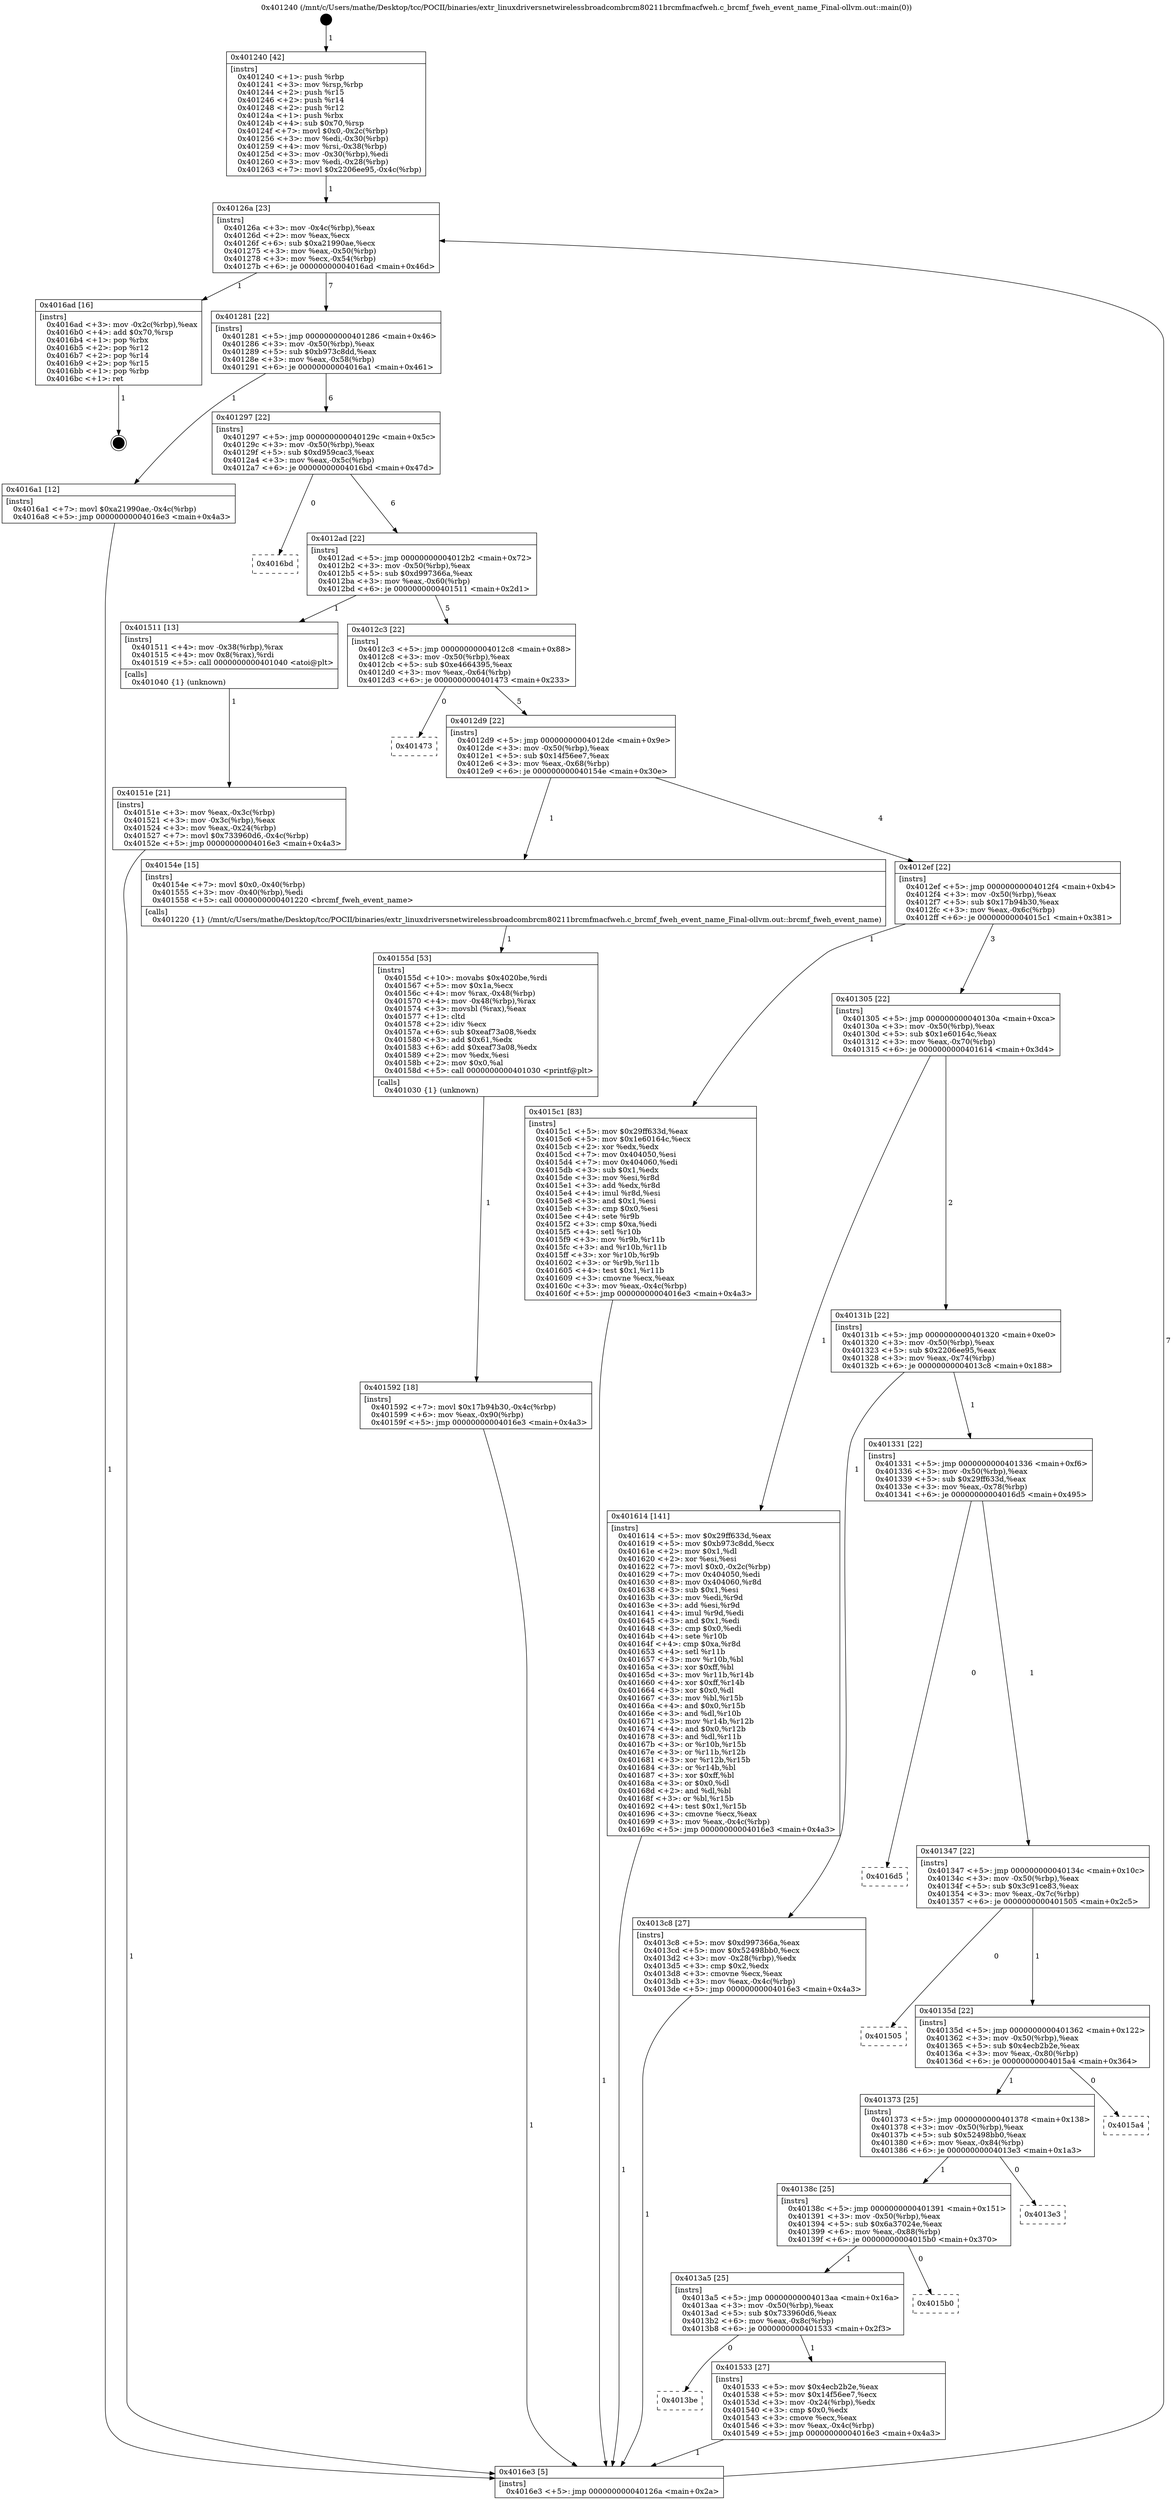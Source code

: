 digraph "0x401240" {
  label = "0x401240 (/mnt/c/Users/mathe/Desktop/tcc/POCII/binaries/extr_linuxdriversnetwirelessbroadcombrcm80211brcmfmacfweh.c_brcmf_fweh_event_name_Final-ollvm.out::main(0))"
  labelloc = "t"
  node[shape=record]

  Entry [label="",width=0.3,height=0.3,shape=circle,fillcolor=black,style=filled]
  "0x40126a" [label="{
     0x40126a [23]\l
     | [instrs]\l
     &nbsp;&nbsp;0x40126a \<+3\>: mov -0x4c(%rbp),%eax\l
     &nbsp;&nbsp;0x40126d \<+2\>: mov %eax,%ecx\l
     &nbsp;&nbsp;0x40126f \<+6\>: sub $0xa21990ae,%ecx\l
     &nbsp;&nbsp;0x401275 \<+3\>: mov %eax,-0x50(%rbp)\l
     &nbsp;&nbsp;0x401278 \<+3\>: mov %ecx,-0x54(%rbp)\l
     &nbsp;&nbsp;0x40127b \<+6\>: je 00000000004016ad \<main+0x46d\>\l
  }"]
  "0x4016ad" [label="{
     0x4016ad [16]\l
     | [instrs]\l
     &nbsp;&nbsp;0x4016ad \<+3\>: mov -0x2c(%rbp),%eax\l
     &nbsp;&nbsp;0x4016b0 \<+4\>: add $0x70,%rsp\l
     &nbsp;&nbsp;0x4016b4 \<+1\>: pop %rbx\l
     &nbsp;&nbsp;0x4016b5 \<+2\>: pop %r12\l
     &nbsp;&nbsp;0x4016b7 \<+2\>: pop %r14\l
     &nbsp;&nbsp;0x4016b9 \<+2\>: pop %r15\l
     &nbsp;&nbsp;0x4016bb \<+1\>: pop %rbp\l
     &nbsp;&nbsp;0x4016bc \<+1\>: ret\l
  }"]
  "0x401281" [label="{
     0x401281 [22]\l
     | [instrs]\l
     &nbsp;&nbsp;0x401281 \<+5\>: jmp 0000000000401286 \<main+0x46\>\l
     &nbsp;&nbsp;0x401286 \<+3\>: mov -0x50(%rbp),%eax\l
     &nbsp;&nbsp;0x401289 \<+5\>: sub $0xb973c8dd,%eax\l
     &nbsp;&nbsp;0x40128e \<+3\>: mov %eax,-0x58(%rbp)\l
     &nbsp;&nbsp;0x401291 \<+6\>: je 00000000004016a1 \<main+0x461\>\l
  }"]
  Exit [label="",width=0.3,height=0.3,shape=circle,fillcolor=black,style=filled,peripheries=2]
  "0x4016a1" [label="{
     0x4016a1 [12]\l
     | [instrs]\l
     &nbsp;&nbsp;0x4016a1 \<+7\>: movl $0xa21990ae,-0x4c(%rbp)\l
     &nbsp;&nbsp;0x4016a8 \<+5\>: jmp 00000000004016e3 \<main+0x4a3\>\l
  }"]
  "0x401297" [label="{
     0x401297 [22]\l
     | [instrs]\l
     &nbsp;&nbsp;0x401297 \<+5\>: jmp 000000000040129c \<main+0x5c\>\l
     &nbsp;&nbsp;0x40129c \<+3\>: mov -0x50(%rbp),%eax\l
     &nbsp;&nbsp;0x40129f \<+5\>: sub $0xd959cac3,%eax\l
     &nbsp;&nbsp;0x4012a4 \<+3\>: mov %eax,-0x5c(%rbp)\l
     &nbsp;&nbsp;0x4012a7 \<+6\>: je 00000000004016bd \<main+0x47d\>\l
  }"]
  "0x401592" [label="{
     0x401592 [18]\l
     | [instrs]\l
     &nbsp;&nbsp;0x401592 \<+7\>: movl $0x17b94b30,-0x4c(%rbp)\l
     &nbsp;&nbsp;0x401599 \<+6\>: mov %eax,-0x90(%rbp)\l
     &nbsp;&nbsp;0x40159f \<+5\>: jmp 00000000004016e3 \<main+0x4a3\>\l
  }"]
  "0x4016bd" [label="{
     0x4016bd\l
  }", style=dashed]
  "0x4012ad" [label="{
     0x4012ad [22]\l
     | [instrs]\l
     &nbsp;&nbsp;0x4012ad \<+5\>: jmp 00000000004012b2 \<main+0x72\>\l
     &nbsp;&nbsp;0x4012b2 \<+3\>: mov -0x50(%rbp),%eax\l
     &nbsp;&nbsp;0x4012b5 \<+5\>: sub $0xd997366a,%eax\l
     &nbsp;&nbsp;0x4012ba \<+3\>: mov %eax,-0x60(%rbp)\l
     &nbsp;&nbsp;0x4012bd \<+6\>: je 0000000000401511 \<main+0x2d1\>\l
  }"]
  "0x40155d" [label="{
     0x40155d [53]\l
     | [instrs]\l
     &nbsp;&nbsp;0x40155d \<+10\>: movabs $0x4020be,%rdi\l
     &nbsp;&nbsp;0x401567 \<+5\>: mov $0x1a,%ecx\l
     &nbsp;&nbsp;0x40156c \<+4\>: mov %rax,-0x48(%rbp)\l
     &nbsp;&nbsp;0x401570 \<+4\>: mov -0x48(%rbp),%rax\l
     &nbsp;&nbsp;0x401574 \<+3\>: movsbl (%rax),%eax\l
     &nbsp;&nbsp;0x401577 \<+1\>: cltd\l
     &nbsp;&nbsp;0x401578 \<+2\>: idiv %ecx\l
     &nbsp;&nbsp;0x40157a \<+6\>: sub $0xeaf73a08,%edx\l
     &nbsp;&nbsp;0x401580 \<+3\>: add $0x61,%edx\l
     &nbsp;&nbsp;0x401583 \<+6\>: add $0xeaf73a08,%edx\l
     &nbsp;&nbsp;0x401589 \<+2\>: mov %edx,%esi\l
     &nbsp;&nbsp;0x40158b \<+2\>: mov $0x0,%al\l
     &nbsp;&nbsp;0x40158d \<+5\>: call 0000000000401030 \<printf@plt\>\l
     | [calls]\l
     &nbsp;&nbsp;0x401030 \{1\} (unknown)\l
  }"]
  "0x401511" [label="{
     0x401511 [13]\l
     | [instrs]\l
     &nbsp;&nbsp;0x401511 \<+4\>: mov -0x38(%rbp),%rax\l
     &nbsp;&nbsp;0x401515 \<+4\>: mov 0x8(%rax),%rdi\l
     &nbsp;&nbsp;0x401519 \<+5\>: call 0000000000401040 \<atoi@plt\>\l
     | [calls]\l
     &nbsp;&nbsp;0x401040 \{1\} (unknown)\l
  }"]
  "0x4012c3" [label="{
     0x4012c3 [22]\l
     | [instrs]\l
     &nbsp;&nbsp;0x4012c3 \<+5\>: jmp 00000000004012c8 \<main+0x88\>\l
     &nbsp;&nbsp;0x4012c8 \<+3\>: mov -0x50(%rbp),%eax\l
     &nbsp;&nbsp;0x4012cb \<+5\>: sub $0xe4664395,%eax\l
     &nbsp;&nbsp;0x4012d0 \<+3\>: mov %eax,-0x64(%rbp)\l
     &nbsp;&nbsp;0x4012d3 \<+6\>: je 0000000000401473 \<main+0x233\>\l
  }"]
  "0x4013be" [label="{
     0x4013be\l
  }", style=dashed]
  "0x401473" [label="{
     0x401473\l
  }", style=dashed]
  "0x4012d9" [label="{
     0x4012d9 [22]\l
     | [instrs]\l
     &nbsp;&nbsp;0x4012d9 \<+5\>: jmp 00000000004012de \<main+0x9e\>\l
     &nbsp;&nbsp;0x4012de \<+3\>: mov -0x50(%rbp),%eax\l
     &nbsp;&nbsp;0x4012e1 \<+5\>: sub $0x14f56ee7,%eax\l
     &nbsp;&nbsp;0x4012e6 \<+3\>: mov %eax,-0x68(%rbp)\l
     &nbsp;&nbsp;0x4012e9 \<+6\>: je 000000000040154e \<main+0x30e\>\l
  }"]
  "0x401533" [label="{
     0x401533 [27]\l
     | [instrs]\l
     &nbsp;&nbsp;0x401533 \<+5\>: mov $0x4ecb2b2e,%eax\l
     &nbsp;&nbsp;0x401538 \<+5\>: mov $0x14f56ee7,%ecx\l
     &nbsp;&nbsp;0x40153d \<+3\>: mov -0x24(%rbp),%edx\l
     &nbsp;&nbsp;0x401540 \<+3\>: cmp $0x0,%edx\l
     &nbsp;&nbsp;0x401543 \<+3\>: cmove %ecx,%eax\l
     &nbsp;&nbsp;0x401546 \<+3\>: mov %eax,-0x4c(%rbp)\l
     &nbsp;&nbsp;0x401549 \<+5\>: jmp 00000000004016e3 \<main+0x4a3\>\l
  }"]
  "0x40154e" [label="{
     0x40154e [15]\l
     | [instrs]\l
     &nbsp;&nbsp;0x40154e \<+7\>: movl $0x0,-0x40(%rbp)\l
     &nbsp;&nbsp;0x401555 \<+3\>: mov -0x40(%rbp),%edi\l
     &nbsp;&nbsp;0x401558 \<+5\>: call 0000000000401220 \<brcmf_fweh_event_name\>\l
     | [calls]\l
     &nbsp;&nbsp;0x401220 \{1\} (/mnt/c/Users/mathe/Desktop/tcc/POCII/binaries/extr_linuxdriversnetwirelessbroadcombrcm80211brcmfmacfweh.c_brcmf_fweh_event_name_Final-ollvm.out::brcmf_fweh_event_name)\l
  }"]
  "0x4012ef" [label="{
     0x4012ef [22]\l
     | [instrs]\l
     &nbsp;&nbsp;0x4012ef \<+5\>: jmp 00000000004012f4 \<main+0xb4\>\l
     &nbsp;&nbsp;0x4012f4 \<+3\>: mov -0x50(%rbp),%eax\l
     &nbsp;&nbsp;0x4012f7 \<+5\>: sub $0x17b94b30,%eax\l
     &nbsp;&nbsp;0x4012fc \<+3\>: mov %eax,-0x6c(%rbp)\l
     &nbsp;&nbsp;0x4012ff \<+6\>: je 00000000004015c1 \<main+0x381\>\l
  }"]
  "0x4013a5" [label="{
     0x4013a5 [25]\l
     | [instrs]\l
     &nbsp;&nbsp;0x4013a5 \<+5\>: jmp 00000000004013aa \<main+0x16a\>\l
     &nbsp;&nbsp;0x4013aa \<+3\>: mov -0x50(%rbp),%eax\l
     &nbsp;&nbsp;0x4013ad \<+5\>: sub $0x733960d6,%eax\l
     &nbsp;&nbsp;0x4013b2 \<+6\>: mov %eax,-0x8c(%rbp)\l
     &nbsp;&nbsp;0x4013b8 \<+6\>: je 0000000000401533 \<main+0x2f3\>\l
  }"]
  "0x4015c1" [label="{
     0x4015c1 [83]\l
     | [instrs]\l
     &nbsp;&nbsp;0x4015c1 \<+5\>: mov $0x29ff633d,%eax\l
     &nbsp;&nbsp;0x4015c6 \<+5\>: mov $0x1e60164c,%ecx\l
     &nbsp;&nbsp;0x4015cb \<+2\>: xor %edx,%edx\l
     &nbsp;&nbsp;0x4015cd \<+7\>: mov 0x404050,%esi\l
     &nbsp;&nbsp;0x4015d4 \<+7\>: mov 0x404060,%edi\l
     &nbsp;&nbsp;0x4015db \<+3\>: sub $0x1,%edx\l
     &nbsp;&nbsp;0x4015de \<+3\>: mov %esi,%r8d\l
     &nbsp;&nbsp;0x4015e1 \<+3\>: add %edx,%r8d\l
     &nbsp;&nbsp;0x4015e4 \<+4\>: imul %r8d,%esi\l
     &nbsp;&nbsp;0x4015e8 \<+3\>: and $0x1,%esi\l
     &nbsp;&nbsp;0x4015eb \<+3\>: cmp $0x0,%esi\l
     &nbsp;&nbsp;0x4015ee \<+4\>: sete %r9b\l
     &nbsp;&nbsp;0x4015f2 \<+3\>: cmp $0xa,%edi\l
     &nbsp;&nbsp;0x4015f5 \<+4\>: setl %r10b\l
     &nbsp;&nbsp;0x4015f9 \<+3\>: mov %r9b,%r11b\l
     &nbsp;&nbsp;0x4015fc \<+3\>: and %r10b,%r11b\l
     &nbsp;&nbsp;0x4015ff \<+3\>: xor %r10b,%r9b\l
     &nbsp;&nbsp;0x401602 \<+3\>: or %r9b,%r11b\l
     &nbsp;&nbsp;0x401605 \<+4\>: test $0x1,%r11b\l
     &nbsp;&nbsp;0x401609 \<+3\>: cmovne %ecx,%eax\l
     &nbsp;&nbsp;0x40160c \<+3\>: mov %eax,-0x4c(%rbp)\l
     &nbsp;&nbsp;0x40160f \<+5\>: jmp 00000000004016e3 \<main+0x4a3\>\l
  }"]
  "0x401305" [label="{
     0x401305 [22]\l
     | [instrs]\l
     &nbsp;&nbsp;0x401305 \<+5\>: jmp 000000000040130a \<main+0xca\>\l
     &nbsp;&nbsp;0x40130a \<+3\>: mov -0x50(%rbp),%eax\l
     &nbsp;&nbsp;0x40130d \<+5\>: sub $0x1e60164c,%eax\l
     &nbsp;&nbsp;0x401312 \<+3\>: mov %eax,-0x70(%rbp)\l
     &nbsp;&nbsp;0x401315 \<+6\>: je 0000000000401614 \<main+0x3d4\>\l
  }"]
  "0x4015b0" [label="{
     0x4015b0\l
  }", style=dashed]
  "0x401614" [label="{
     0x401614 [141]\l
     | [instrs]\l
     &nbsp;&nbsp;0x401614 \<+5\>: mov $0x29ff633d,%eax\l
     &nbsp;&nbsp;0x401619 \<+5\>: mov $0xb973c8dd,%ecx\l
     &nbsp;&nbsp;0x40161e \<+2\>: mov $0x1,%dl\l
     &nbsp;&nbsp;0x401620 \<+2\>: xor %esi,%esi\l
     &nbsp;&nbsp;0x401622 \<+7\>: movl $0x0,-0x2c(%rbp)\l
     &nbsp;&nbsp;0x401629 \<+7\>: mov 0x404050,%edi\l
     &nbsp;&nbsp;0x401630 \<+8\>: mov 0x404060,%r8d\l
     &nbsp;&nbsp;0x401638 \<+3\>: sub $0x1,%esi\l
     &nbsp;&nbsp;0x40163b \<+3\>: mov %edi,%r9d\l
     &nbsp;&nbsp;0x40163e \<+3\>: add %esi,%r9d\l
     &nbsp;&nbsp;0x401641 \<+4\>: imul %r9d,%edi\l
     &nbsp;&nbsp;0x401645 \<+3\>: and $0x1,%edi\l
     &nbsp;&nbsp;0x401648 \<+3\>: cmp $0x0,%edi\l
     &nbsp;&nbsp;0x40164b \<+4\>: sete %r10b\l
     &nbsp;&nbsp;0x40164f \<+4\>: cmp $0xa,%r8d\l
     &nbsp;&nbsp;0x401653 \<+4\>: setl %r11b\l
     &nbsp;&nbsp;0x401657 \<+3\>: mov %r10b,%bl\l
     &nbsp;&nbsp;0x40165a \<+3\>: xor $0xff,%bl\l
     &nbsp;&nbsp;0x40165d \<+3\>: mov %r11b,%r14b\l
     &nbsp;&nbsp;0x401660 \<+4\>: xor $0xff,%r14b\l
     &nbsp;&nbsp;0x401664 \<+3\>: xor $0x0,%dl\l
     &nbsp;&nbsp;0x401667 \<+3\>: mov %bl,%r15b\l
     &nbsp;&nbsp;0x40166a \<+4\>: and $0x0,%r15b\l
     &nbsp;&nbsp;0x40166e \<+3\>: and %dl,%r10b\l
     &nbsp;&nbsp;0x401671 \<+3\>: mov %r14b,%r12b\l
     &nbsp;&nbsp;0x401674 \<+4\>: and $0x0,%r12b\l
     &nbsp;&nbsp;0x401678 \<+3\>: and %dl,%r11b\l
     &nbsp;&nbsp;0x40167b \<+3\>: or %r10b,%r15b\l
     &nbsp;&nbsp;0x40167e \<+3\>: or %r11b,%r12b\l
     &nbsp;&nbsp;0x401681 \<+3\>: xor %r12b,%r15b\l
     &nbsp;&nbsp;0x401684 \<+3\>: or %r14b,%bl\l
     &nbsp;&nbsp;0x401687 \<+3\>: xor $0xff,%bl\l
     &nbsp;&nbsp;0x40168a \<+3\>: or $0x0,%dl\l
     &nbsp;&nbsp;0x40168d \<+2\>: and %dl,%bl\l
     &nbsp;&nbsp;0x40168f \<+3\>: or %bl,%r15b\l
     &nbsp;&nbsp;0x401692 \<+4\>: test $0x1,%r15b\l
     &nbsp;&nbsp;0x401696 \<+3\>: cmovne %ecx,%eax\l
     &nbsp;&nbsp;0x401699 \<+3\>: mov %eax,-0x4c(%rbp)\l
     &nbsp;&nbsp;0x40169c \<+5\>: jmp 00000000004016e3 \<main+0x4a3\>\l
  }"]
  "0x40131b" [label="{
     0x40131b [22]\l
     | [instrs]\l
     &nbsp;&nbsp;0x40131b \<+5\>: jmp 0000000000401320 \<main+0xe0\>\l
     &nbsp;&nbsp;0x401320 \<+3\>: mov -0x50(%rbp),%eax\l
     &nbsp;&nbsp;0x401323 \<+5\>: sub $0x2206ee95,%eax\l
     &nbsp;&nbsp;0x401328 \<+3\>: mov %eax,-0x74(%rbp)\l
     &nbsp;&nbsp;0x40132b \<+6\>: je 00000000004013c8 \<main+0x188\>\l
  }"]
  "0x40138c" [label="{
     0x40138c [25]\l
     | [instrs]\l
     &nbsp;&nbsp;0x40138c \<+5\>: jmp 0000000000401391 \<main+0x151\>\l
     &nbsp;&nbsp;0x401391 \<+3\>: mov -0x50(%rbp),%eax\l
     &nbsp;&nbsp;0x401394 \<+5\>: sub $0x6a37024e,%eax\l
     &nbsp;&nbsp;0x401399 \<+6\>: mov %eax,-0x88(%rbp)\l
     &nbsp;&nbsp;0x40139f \<+6\>: je 00000000004015b0 \<main+0x370\>\l
  }"]
  "0x4013c8" [label="{
     0x4013c8 [27]\l
     | [instrs]\l
     &nbsp;&nbsp;0x4013c8 \<+5\>: mov $0xd997366a,%eax\l
     &nbsp;&nbsp;0x4013cd \<+5\>: mov $0x52498bb0,%ecx\l
     &nbsp;&nbsp;0x4013d2 \<+3\>: mov -0x28(%rbp),%edx\l
     &nbsp;&nbsp;0x4013d5 \<+3\>: cmp $0x2,%edx\l
     &nbsp;&nbsp;0x4013d8 \<+3\>: cmovne %ecx,%eax\l
     &nbsp;&nbsp;0x4013db \<+3\>: mov %eax,-0x4c(%rbp)\l
     &nbsp;&nbsp;0x4013de \<+5\>: jmp 00000000004016e3 \<main+0x4a3\>\l
  }"]
  "0x401331" [label="{
     0x401331 [22]\l
     | [instrs]\l
     &nbsp;&nbsp;0x401331 \<+5\>: jmp 0000000000401336 \<main+0xf6\>\l
     &nbsp;&nbsp;0x401336 \<+3\>: mov -0x50(%rbp),%eax\l
     &nbsp;&nbsp;0x401339 \<+5\>: sub $0x29ff633d,%eax\l
     &nbsp;&nbsp;0x40133e \<+3\>: mov %eax,-0x78(%rbp)\l
     &nbsp;&nbsp;0x401341 \<+6\>: je 00000000004016d5 \<main+0x495\>\l
  }"]
  "0x4016e3" [label="{
     0x4016e3 [5]\l
     | [instrs]\l
     &nbsp;&nbsp;0x4016e3 \<+5\>: jmp 000000000040126a \<main+0x2a\>\l
  }"]
  "0x401240" [label="{
     0x401240 [42]\l
     | [instrs]\l
     &nbsp;&nbsp;0x401240 \<+1\>: push %rbp\l
     &nbsp;&nbsp;0x401241 \<+3\>: mov %rsp,%rbp\l
     &nbsp;&nbsp;0x401244 \<+2\>: push %r15\l
     &nbsp;&nbsp;0x401246 \<+2\>: push %r14\l
     &nbsp;&nbsp;0x401248 \<+2\>: push %r12\l
     &nbsp;&nbsp;0x40124a \<+1\>: push %rbx\l
     &nbsp;&nbsp;0x40124b \<+4\>: sub $0x70,%rsp\l
     &nbsp;&nbsp;0x40124f \<+7\>: movl $0x0,-0x2c(%rbp)\l
     &nbsp;&nbsp;0x401256 \<+3\>: mov %edi,-0x30(%rbp)\l
     &nbsp;&nbsp;0x401259 \<+4\>: mov %rsi,-0x38(%rbp)\l
     &nbsp;&nbsp;0x40125d \<+3\>: mov -0x30(%rbp),%edi\l
     &nbsp;&nbsp;0x401260 \<+3\>: mov %edi,-0x28(%rbp)\l
     &nbsp;&nbsp;0x401263 \<+7\>: movl $0x2206ee95,-0x4c(%rbp)\l
  }"]
  "0x40151e" [label="{
     0x40151e [21]\l
     | [instrs]\l
     &nbsp;&nbsp;0x40151e \<+3\>: mov %eax,-0x3c(%rbp)\l
     &nbsp;&nbsp;0x401521 \<+3\>: mov -0x3c(%rbp),%eax\l
     &nbsp;&nbsp;0x401524 \<+3\>: mov %eax,-0x24(%rbp)\l
     &nbsp;&nbsp;0x401527 \<+7\>: movl $0x733960d6,-0x4c(%rbp)\l
     &nbsp;&nbsp;0x40152e \<+5\>: jmp 00000000004016e3 \<main+0x4a3\>\l
  }"]
  "0x4013e3" [label="{
     0x4013e3\l
  }", style=dashed]
  "0x4016d5" [label="{
     0x4016d5\l
  }", style=dashed]
  "0x401347" [label="{
     0x401347 [22]\l
     | [instrs]\l
     &nbsp;&nbsp;0x401347 \<+5\>: jmp 000000000040134c \<main+0x10c\>\l
     &nbsp;&nbsp;0x40134c \<+3\>: mov -0x50(%rbp),%eax\l
     &nbsp;&nbsp;0x40134f \<+5\>: sub $0x3c91ce83,%eax\l
     &nbsp;&nbsp;0x401354 \<+3\>: mov %eax,-0x7c(%rbp)\l
     &nbsp;&nbsp;0x401357 \<+6\>: je 0000000000401505 \<main+0x2c5\>\l
  }"]
  "0x401373" [label="{
     0x401373 [25]\l
     | [instrs]\l
     &nbsp;&nbsp;0x401373 \<+5\>: jmp 0000000000401378 \<main+0x138\>\l
     &nbsp;&nbsp;0x401378 \<+3\>: mov -0x50(%rbp),%eax\l
     &nbsp;&nbsp;0x40137b \<+5\>: sub $0x52498bb0,%eax\l
     &nbsp;&nbsp;0x401380 \<+6\>: mov %eax,-0x84(%rbp)\l
     &nbsp;&nbsp;0x401386 \<+6\>: je 00000000004013e3 \<main+0x1a3\>\l
  }"]
  "0x401505" [label="{
     0x401505\l
  }", style=dashed]
  "0x40135d" [label="{
     0x40135d [22]\l
     | [instrs]\l
     &nbsp;&nbsp;0x40135d \<+5\>: jmp 0000000000401362 \<main+0x122\>\l
     &nbsp;&nbsp;0x401362 \<+3\>: mov -0x50(%rbp),%eax\l
     &nbsp;&nbsp;0x401365 \<+5\>: sub $0x4ecb2b2e,%eax\l
     &nbsp;&nbsp;0x40136a \<+3\>: mov %eax,-0x80(%rbp)\l
     &nbsp;&nbsp;0x40136d \<+6\>: je 00000000004015a4 \<main+0x364\>\l
  }"]
  "0x4015a4" [label="{
     0x4015a4\l
  }", style=dashed]
  Entry -> "0x401240" [label=" 1"]
  "0x40126a" -> "0x4016ad" [label=" 1"]
  "0x40126a" -> "0x401281" [label=" 7"]
  "0x4016ad" -> Exit [label=" 1"]
  "0x401281" -> "0x4016a1" [label=" 1"]
  "0x401281" -> "0x401297" [label=" 6"]
  "0x4016a1" -> "0x4016e3" [label=" 1"]
  "0x401297" -> "0x4016bd" [label=" 0"]
  "0x401297" -> "0x4012ad" [label=" 6"]
  "0x401614" -> "0x4016e3" [label=" 1"]
  "0x4012ad" -> "0x401511" [label=" 1"]
  "0x4012ad" -> "0x4012c3" [label=" 5"]
  "0x4015c1" -> "0x4016e3" [label=" 1"]
  "0x4012c3" -> "0x401473" [label=" 0"]
  "0x4012c3" -> "0x4012d9" [label=" 5"]
  "0x401592" -> "0x4016e3" [label=" 1"]
  "0x4012d9" -> "0x40154e" [label=" 1"]
  "0x4012d9" -> "0x4012ef" [label=" 4"]
  "0x40155d" -> "0x401592" [label=" 1"]
  "0x4012ef" -> "0x4015c1" [label=" 1"]
  "0x4012ef" -> "0x401305" [label=" 3"]
  "0x401533" -> "0x4016e3" [label=" 1"]
  "0x401305" -> "0x401614" [label=" 1"]
  "0x401305" -> "0x40131b" [label=" 2"]
  "0x4013a5" -> "0x4013be" [label=" 0"]
  "0x40131b" -> "0x4013c8" [label=" 1"]
  "0x40131b" -> "0x401331" [label=" 1"]
  "0x4013c8" -> "0x4016e3" [label=" 1"]
  "0x401240" -> "0x40126a" [label=" 1"]
  "0x4016e3" -> "0x40126a" [label=" 7"]
  "0x401511" -> "0x40151e" [label=" 1"]
  "0x40151e" -> "0x4016e3" [label=" 1"]
  "0x40154e" -> "0x40155d" [label=" 1"]
  "0x401331" -> "0x4016d5" [label=" 0"]
  "0x401331" -> "0x401347" [label=" 1"]
  "0x40138c" -> "0x4013a5" [label=" 1"]
  "0x401347" -> "0x401505" [label=" 0"]
  "0x401347" -> "0x40135d" [label=" 1"]
  "0x4013a5" -> "0x401533" [label=" 1"]
  "0x40135d" -> "0x4015a4" [label=" 0"]
  "0x40135d" -> "0x401373" [label=" 1"]
  "0x40138c" -> "0x4015b0" [label=" 0"]
  "0x401373" -> "0x4013e3" [label=" 0"]
  "0x401373" -> "0x40138c" [label=" 1"]
}
